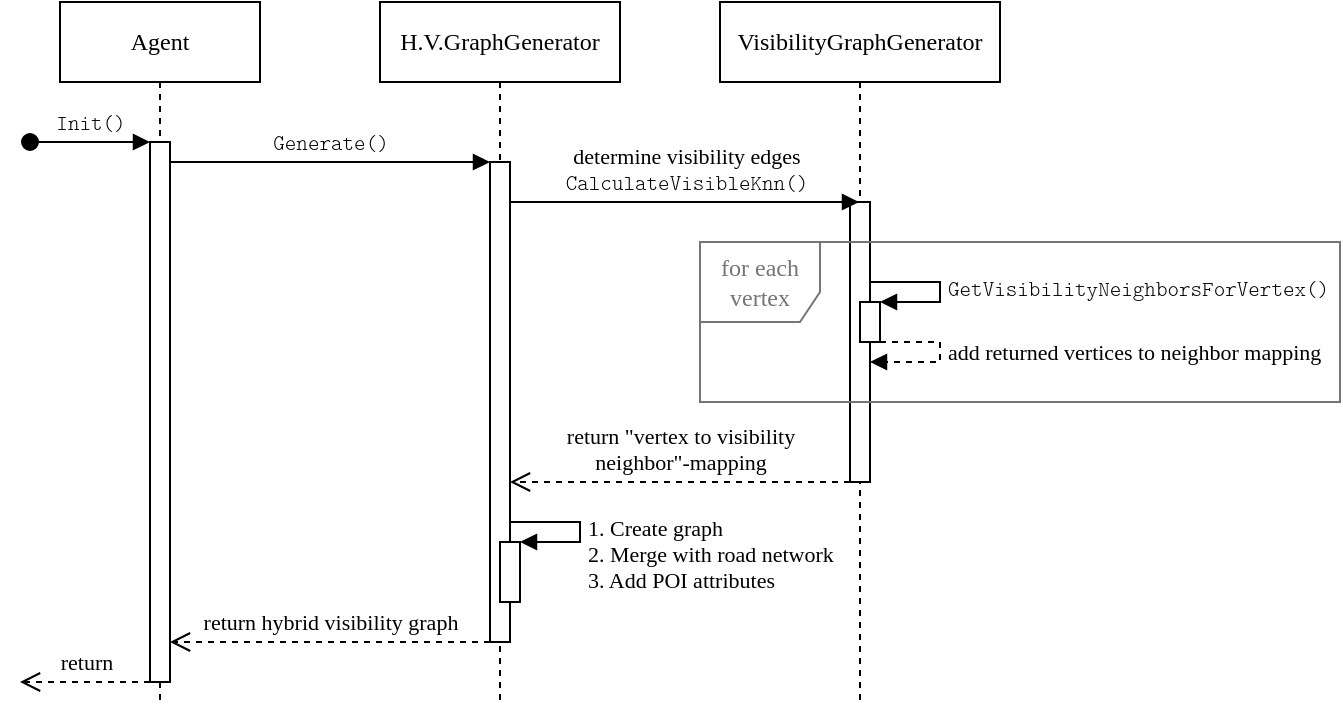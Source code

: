 <mxfile version="21.6.2" type="device">
  <diagram name="Page-1" id="2YBvvXClWsGukQMizWep">
    <mxGraphModel dx="810" dy="375" grid="1" gridSize="10" guides="1" tooltips="1" connect="1" arrows="1" fold="1" page="1" pageScale="1" pageWidth="850" pageHeight="1100" math="0" shadow="0">
      <root>
        <mxCell id="0" />
        <mxCell id="1" parent="0" />
        <mxCell id="aM9ryv3xv72pqoxQDRHE-1" value="Agent" style="shape=umlLifeline;perimeter=lifelinePerimeter;whiteSpace=wrap;html=1;container=0;dropTarget=0;collapsible=0;recursiveResize=0;outlineConnect=0;portConstraint=eastwest;newEdgeStyle={&quot;edgeStyle&quot;:&quot;elbowEdgeStyle&quot;,&quot;elbow&quot;:&quot;vertical&quot;,&quot;curved&quot;:0,&quot;rounded&quot;:0};fontFamily=Linux Libertine;verticalAlign=middle;spacing=2;" parent="1" vertex="1">
          <mxGeometry x="50" y="30" width="100" height="350" as="geometry" />
        </mxCell>
        <mxCell id="aM9ryv3xv72pqoxQDRHE-2" value="" style="html=1;points=[];perimeter=orthogonalPerimeter;outlineConnect=0;targetShapes=umlLifeline;portConstraint=eastwest;newEdgeStyle={&quot;edgeStyle&quot;:&quot;elbowEdgeStyle&quot;,&quot;elbow&quot;:&quot;vertical&quot;,&quot;curved&quot;:0,&quot;rounded&quot;:0};fontFamily=Linux Libertine;" parent="aM9ryv3xv72pqoxQDRHE-1" vertex="1">
          <mxGeometry x="45" y="70" width="10" height="270" as="geometry" />
        </mxCell>
        <mxCell id="aM9ryv3xv72pqoxQDRHE-3" value="Init()" style="html=1;verticalAlign=bottom;startArrow=oval;endArrow=block;startSize=8;edgeStyle=elbowEdgeStyle;elbow=vertical;curved=0;rounded=0;fontFamily=Latin Modern Mono Light;spacing=3;" parent="aM9ryv3xv72pqoxQDRHE-1" target="aM9ryv3xv72pqoxQDRHE-2" edge="1">
          <mxGeometry relative="1" as="geometry">
            <mxPoint x="-15" y="70" as="sourcePoint" />
          </mxGeometry>
        </mxCell>
        <mxCell id="aM9ryv3xv72pqoxQDRHE-5" value="H.V.GraphGenerator" style="shape=umlLifeline;perimeter=lifelinePerimeter;whiteSpace=wrap;html=1;container=0;dropTarget=0;collapsible=0;recursiveResize=0;outlineConnect=0;portConstraint=eastwest;newEdgeStyle={&quot;edgeStyle&quot;:&quot;elbowEdgeStyle&quot;,&quot;elbow&quot;:&quot;vertical&quot;,&quot;curved&quot;:0,&quot;rounded&quot;:0};fontFamily=Linux Libertine;" parent="1" vertex="1">
          <mxGeometry x="210" y="30" width="120" height="350" as="geometry" />
        </mxCell>
        <mxCell id="aM9ryv3xv72pqoxQDRHE-6" value="" style="html=1;points=[];perimeter=orthogonalPerimeter;outlineConnect=0;targetShapes=umlLifeline;portConstraint=eastwest;newEdgeStyle={&quot;edgeStyle&quot;:&quot;elbowEdgeStyle&quot;,&quot;elbow&quot;:&quot;vertical&quot;,&quot;curved&quot;:0,&quot;rounded&quot;:0};fontFamily=Linux Libertine;" parent="aM9ryv3xv72pqoxQDRHE-5" vertex="1">
          <mxGeometry x="55" y="80" width="10" height="240" as="geometry" />
        </mxCell>
        <mxCell id="vcmvwX2yCh51Hj_THdLI-1" value="" style="html=1;points=[];perimeter=orthogonalPerimeter;outlineConnect=0;targetShapes=umlLifeline;portConstraint=eastwest;newEdgeStyle={&quot;edgeStyle&quot;:&quot;elbowEdgeStyle&quot;,&quot;elbow&quot;:&quot;vertical&quot;,&quot;curved&quot;:0,&quot;rounded&quot;:0};" parent="aM9ryv3xv72pqoxQDRHE-5" vertex="1">
          <mxGeometry x="60" y="270" width="10" height="30" as="geometry" />
        </mxCell>
        <mxCell id="vcmvwX2yCh51Hj_THdLI-2" value="&lt;div&gt;&lt;font face=&quot;Linux Libertine&quot;&gt;1. Create graph&lt;/font&gt;&lt;/div&gt;&lt;div&gt;&lt;font face=&quot;Linux Libertine&quot;&gt;2. Merge with road network&lt;/font&gt;&lt;/div&gt;&lt;div&gt;&lt;font face=&quot;Linux Libertine&quot;&gt;3. Add POI attributes&lt;br&gt;&lt;/font&gt;&lt;/div&gt;" style="html=1;align=left;spacingLeft=33;endArrow=block;rounded=0;edgeStyle=orthogonalEdgeStyle;curved=0;rounded=0;exitX=1;exitY=0.474;exitDx=0;exitDy=0;exitPerimeter=0;verticalAlign=middle;spacingTop=31;" parent="aM9ryv3xv72pqoxQDRHE-5" source="aM9ryv3xv72pqoxQDRHE-6" target="vcmvwX2yCh51Hj_THdLI-1" edge="1">
          <mxGeometry relative="1" as="geometry">
            <mxPoint x="70" y="260" as="sourcePoint" />
            <Array as="points">
              <mxPoint x="100" y="260" />
              <mxPoint x="100" y="270" />
            </Array>
          </mxGeometry>
        </mxCell>
        <mxCell id="aM9ryv3xv72pqoxQDRHE-7" value="Generate()" style="html=1;verticalAlign=bottom;endArrow=block;edgeStyle=elbowEdgeStyle;elbow=vertical;curved=0;rounded=0;fontFamily=Latin Modern Mono Light;spacing=3;" parent="1" source="aM9ryv3xv72pqoxQDRHE-2" target="aM9ryv3xv72pqoxQDRHE-6" edge="1">
          <mxGeometry relative="1" as="geometry">
            <mxPoint x="205" y="120" as="sourcePoint" />
            <Array as="points">
              <mxPoint x="190" y="110" />
            </Array>
          </mxGeometry>
        </mxCell>
        <mxCell id="aM9ryv3xv72pqoxQDRHE-8" value="return hybrid visibility graph" style="html=1;verticalAlign=bottom;endArrow=open;dashed=1;endSize=8;edgeStyle=elbowEdgeStyle;elbow=vertical;curved=0;rounded=0;fontFamily=Linux Libertine;spacing=3;" parent="1" source="aM9ryv3xv72pqoxQDRHE-6" target="aM9ryv3xv72pqoxQDRHE-2" edge="1">
          <mxGeometry relative="1" as="geometry">
            <mxPoint x="205" y="195" as="targetPoint" />
            <Array as="points">
              <mxPoint x="240" y="350" />
              <mxPoint x="240" y="570" />
              <mxPoint x="240" y="600" />
              <mxPoint x="270" y="320" />
              <mxPoint x="240" y="310" />
              <mxPoint x="220" y="220" />
              <mxPoint x="250" y="230" />
              <mxPoint x="200" y="270" />
            </Array>
          </mxGeometry>
        </mxCell>
        <mxCell id="zFFP4pUxAyyu4GTBcuHr-1" value="&lt;div&gt;VisibilityGraphGenerator&lt;/div&gt;" style="shape=umlLifeline;perimeter=lifelinePerimeter;whiteSpace=wrap;html=1;container=1;dropTarget=0;collapsible=0;recursiveResize=0;outlineConnect=0;portConstraint=eastwest;newEdgeStyle={&quot;edgeStyle&quot;:&quot;elbowEdgeStyle&quot;,&quot;elbow&quot;:&quot;vertical&quot;,&quot;curved&quot;:0,&quot;rounded&quot;:0};fontFamily=Linux Libertine;" parent="1" vertex="1">
          <mxGeometry x="380" y="30" width="140" height="350" as="geometry" />
        </mxCell>
        <mxCell id="zFFP4pUxAyyu4GTBcuHr-2" value="" style="html=1;points=[];perimeter=orthogonalPerimeter;outlineConnect=0;targetShapes=umlLifeline;portConstraint=eastwest;newEdgeStyle={&quot;edgeStyle&quot;:&quot;elbowEdgeStyle&quot;,&quot;elbow&quot;:&quot;vertical&quot;,&quot;curved&quot;:0,&quot;rounded&quot;:0};fontFamily=Linux Libertine;" parent="zFFP4pUxAyyu4GTBcuHr-1" vertex="1">
          <mxGeometry x="65" y="100" width="10" height="140" as="geometry" />
        </mxCell>
        <mxCell id="TJ2kXIVCb5EfAZxdPqK8-9" value="" style="html=1;points=[];perimeter=orthogonalPerimeter;outlineConnect=0;targetShapes=umlLifeline;portConstraint=eastwest;newEdgeStyle={&quot;edgeStyle&quot;:&quot;elbowEdgeStyle&quot;,&quot;elbow&quot;:&quot;vertical&quot;,&quot;curved&quot;:0,&quot;rounded&quot;:0};" parent="zFFP4pUxAyyu4GTBcuHr-1" vertex="1">
          <mxGeometry x="70" y="150" width="10" height="20" as="geometry" />
        </mxCell>
        <mxCell id="TJ2kXIVCb5EfAZxdPqK8-10" value="&lt;div&gt;&lt;font&gt;GetVisibilityNeighborsForVertex()&lt;br&gt;&lt;/font&gt;&lt;/div&gt;" style="html=1;align=left;spacingLeft=2;endArrow=block;rounded=0;edgeStyle=orthogonalEdgeStyle;curved=0;rounded=0;fontFamily=Latin Modern Mono Light;" parent="zFFP4pUxAyyu4GTBcuHr-1" source="zFFP4pUxAyyu4GTBcuHr-2" target="TJ2kXIVCb5EfAZxdPqK8-9" edge="1">
          <mxGeometry relative="1" as="geometry">
            <mxPoint x="80" y="140" as="sourcePoint" />
            <Array as="points">
              <mxPoint x="110" y="140" />
              <mxPoint x="110" y="150" />
            </Array>
            <mxPoint as="offset" />
          </mxGeometry>
        </mxCell>
        <mxCell id="TJ2kXIVCb5EfAZxdPqK8-14" value="add returned vertices to neighbor mapping" style="html=1;align=left;spacingLeft=2;endArrow=block;rounded=0;edgeStyle=orthogonalEdgeStyle;curved=0;rounded=0;fontFamily=Linux Libertine;dashed=1;" parent="zFFP4pUxAyyu4GTBcuHr-1" source="TJ2kXIVCb5EfAZxdPqK8-9" target="zFFP4pUxAyyu4GTBcuHr-2" edge="1">
          <mxGeometry x="-0.077" relative="1" as="geometry">
            <mxPoint x="100" y="190" as="sourcePoint" />
            <Array as="points">
              <mxPoint x="110" y="170" />
              <mxPoint x="110" y="180" />
            </Array>
            <mxPoint x="105" y="210" as="targetPoint" />
            <mxPoint as="offset" />
          </mxGeometry>
        </mxCell>
        <mxCell id="zFFP4pUxAyyu4GTBcuHr-8" value="&lt;div&gt;determine visibility edges&lt;/div&gt;&lt;div&gt;&lt;font face=&quot;Latin Modern Mono Light&quot;&gt;CalculateVisibleKnn()&lt;/font&gt;&lt;/div&gt;" style="html=1;verticalAlign=bottom;endArrow=block;edgeStyle=elbowEdgeStyle;elbow=vertical;curved=0;rounded=0;fontFamily=Linux Libertine;spacing=3;" parent="1" source="aM9ryv3xv72pqoxQDRHE-6" target="zFFP4pUxAyyu4GTBcuHr-1" edge="1">
          <mxGeometry width="80" relative="1" as="geometry">
            <mxPoint x="320" y="210" as="sourcePoint" />
            <mxPoint x="400" y="210" as="targetPoint" />
            <Array as="points">
              <mxPoint x="310" y="130" />
              <mxPoint x="360" y="140" />
              <mxPoint x="440" y="120" />
              <mxPoint x="410" y="150" />
              <mxPoint x="320" y="240" />
            </Array>
          </mxGeometry>
        </mxCell>
        <mxCell id="zFFP4pUxAyyu4GTBcuHr-9" value="&lt;div&gt;return &quot;vertex to visibility&lt;/div&gt;&lt;div&gt;neighbor&quot;-mapping&lt;/div&gt;" style="html=1;verticalAlign=bottom;endArrow=open;dashed=1;endSize=8;edgeStyle=elbowEdgeStyle;elbow=vertical;curved=0;rounded=0;fontFamily=Linux Libertine;spacing=3;" parent="1" source="zFFP4pUxAyyu4GTBcuHr-2" target="aM9ryv3xv72pqoxQDRHE-6" edge="1">
          <mxGeometry relative="1" as="geometry">
            <mxPoint x="280" y="210" as="targetPoint" />
            <Array as="points">
              <mxPoint x="440" y="270" />
              <mxPoint x="390" y="290" />
              <mxPoint x="410" y="210" />
              <mxPoint x="420" y="250" />
              <mxPoint x="430" y="210" />
            </Array>
            <mxPoint x="460" y="210" as="sourcePoint" />
          </mxGeometry>
        </mxCell>
        <mxCell id="zFFP4pUxAyyu4GTBcuHr-11" value="return" style="html=1;verticalAlign=bottom;endArrow=open;dashed=1;endSize=8;edgeStyle=elbowEdgeStyle;elbow=vertical;curved=0;rounded=0;fontFamily=Linux Libertine;spacing=3;" parent="1" source="aM9ryv3xv72pqoxQDRHE-2" edge="1">
          <mxGeometry relative="1" as="geometry">
            <mxPoint x="30" y="370" as="targetPoint" />
            <Array as="points">
              <mxPoint x="80" y="370" />
              <mxPoint x="80" y="590" />
              <mxPoint x="70" y="430" />
              <mxPoint x="70" y="330" />
              <mxPoint x="60" y="250" />
              <mxPoint x="135" y="310" />
              <mxPoint x="165" y="320" />
              <mxPoint x="115" y="360" />
            </Array>
            <mxPoint x="200" y="310" as="sourcePoint" />
          </mxGeometry>
        </mxCell>
        <mxCell id="TJ2kXIVCb5EfAZxdPqK8-11" value="&lt;font face=&quot;Linux Libertine&quot;&gt;for each vertex&lt;br&gt;&lt;/font&gt;" style="shape=umlFrame;whiteSpace=wrap;html=1;pointerEvents=0;width=60;height=40;strokeColor=#757575;fontColor=#757575;" parent="1" vertex="1">
          <mxGeometry x="370" y="150" width="320" height="80" as="geometry" />
        </mxCell>
      </root>
    </mxGraphModel>
  </diagram>
</mxfile>
